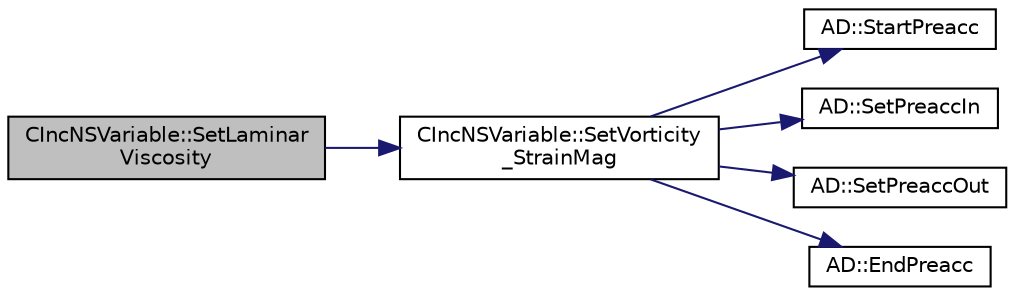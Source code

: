 digraph "CIncNSVariable::SetLaminarViscosity"
{
  edge [fontname="Helvetica",fontsize="10",labelfontname="Helvetica",labelfontsize="10"];
  node [fontname="Helvetica",fontsize="10",shape=record];
  rankdir="LR";
  Node57 [label="CIncNSVariable::SetLaminar\lViscosity",height=0.2,width=0.4,color="black", fillcolor="grey75", style="filled", fontcolor="black"];
  Node57 -> Node58 [color="midnightblue",fontsize="10",style="solid",fontname="Helvetica"];
  Node58 [label="CIncNSVariable::SetVorticity\l_StrainMag",height=0.2,width=0.4,color="black", fillcolor="white", style="filled",URL="$class_c_inc_n_s_variable.html#ad45a5272c3758a4367693573abe96f8b",tooltip="Set the vorticity value. "];
  Node58 -> Node59 [color="midnightblue",fontsize="10",style="solid",fontname="Helvetica"];
  Node59 [label="AD::StartPreacc",height=0.2,width=0.4,color="black", fillcolor="white", style="filled",URL="$namespace_a_d.html#a2a1e9c4b109fd751e84132c9495de3ff",tooltip="Starts a new preaccumulation section and sets the input variables. "];
  Node58 -> Node60 [color="midnightblue",fontsize="10",style="solid",fontname="Helvetica"];
  Node60 [label="AD::SetPreaccIn",height=0.2,width=0.4,color="black", fillcolor="white", style="filled",URL="$namespace_a_d.html#aad703f3a82e509c88b92ae638f75383c",tooltip="Sets the scalar input of a preaccumulation section. "];
  Node58 -> Node61 [color="midnightblue",fontsize="10",style="solid",fontname="Helvetica"];
  Node61 [label="AD::SetPreaccOut",height=0.2,width=0.4,color="black", fillcolor="white", style="filled",URL="$namespace_a_d.html#ab3a80e24a5c8c2beb01131c57dcae4b2",tooltip="Sets the scalar output of a preaccumulation section. "];
  Node58 -> Node62 [color="midnightblue",fontsize="10",style="solid",fontname="Helvetica"];
  Node62 [label="AD::EndPreacc",height=0.2,width=0.4,color="black", fillcolor="white", style="filled",URL="$namespace_a_d.html#a309d057a92faa60a3a760254678ec9ea",tooltip="Ends a preaccumulation section and computes the local Jacobi matrix of a code section using the varia..."];
}
